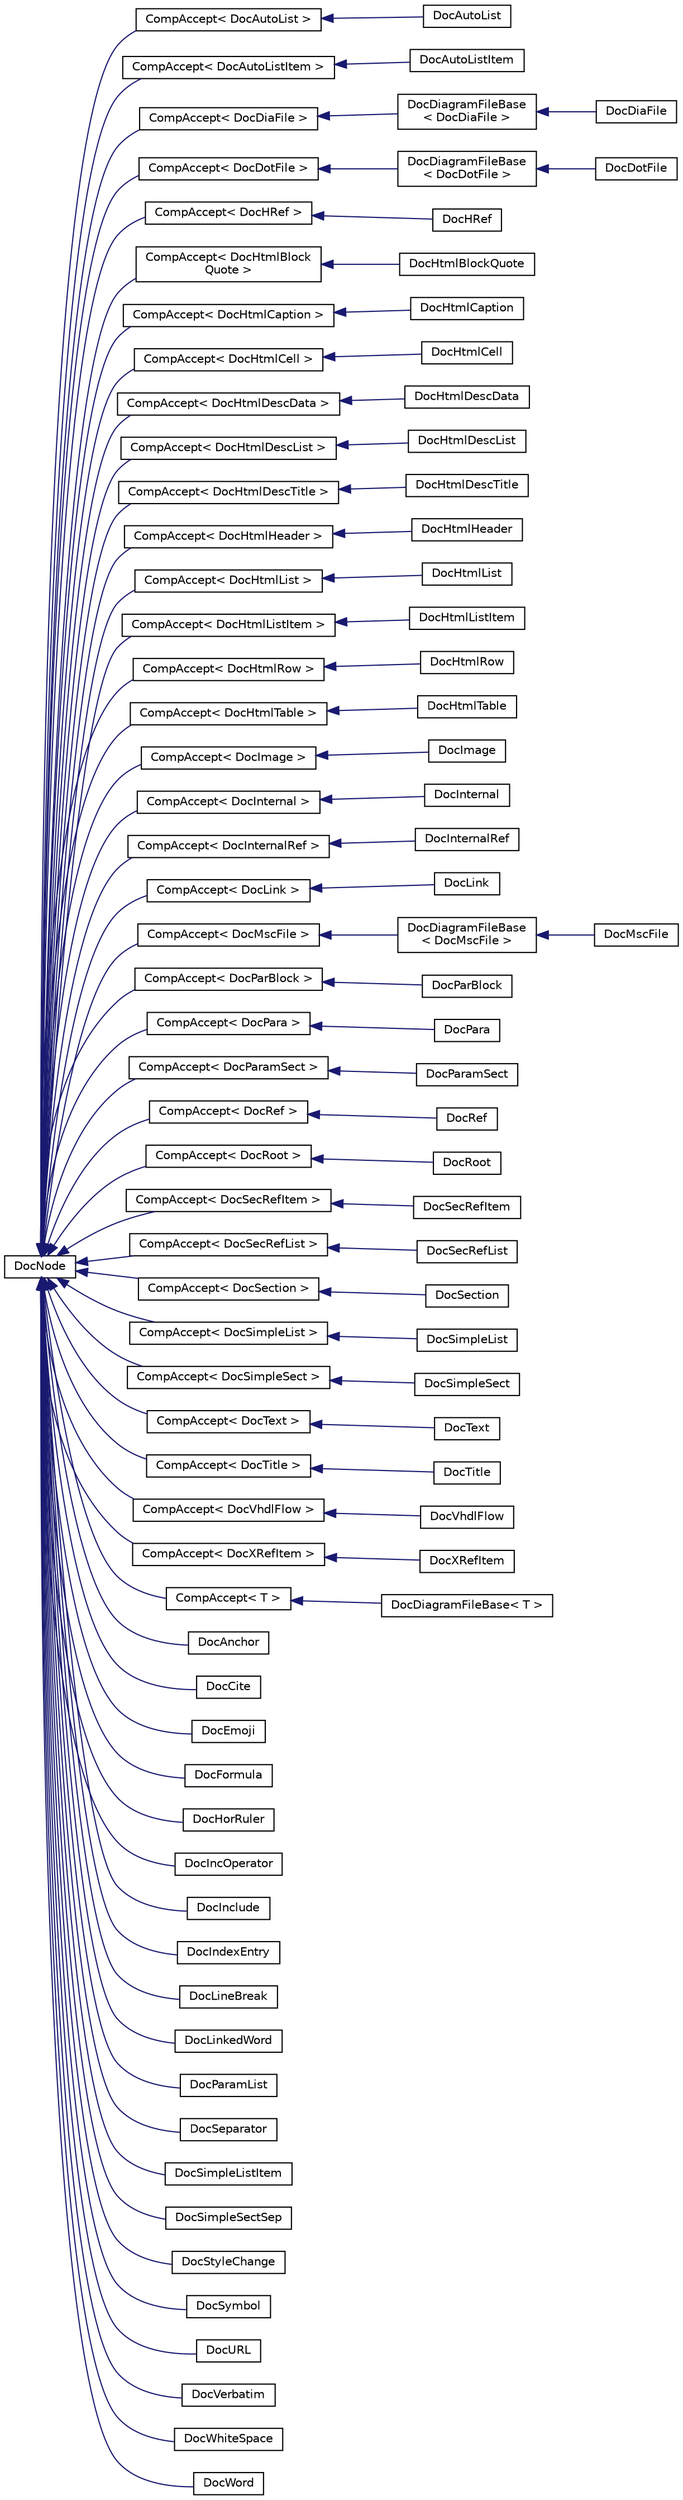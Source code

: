 digraph "Graphical Class Hierarchy"
{
 // LATEX_PDF_SIZE
  edge [fontname="Helvetica",fontsize="10",labelfontname="Helvetica",labelfontsize="10"];
  node [fontname="Helvetica",fontsize="10",shape=record];
  rankdir="LR";
  Node0 [label="DocNode",height=0.2,width=0.4,color="black", fillcolor="white", style="filled",URL="$classDocNode.html",tooltip=" "];
  Node0 -> Node1 [dir="back",color="midnightblue",fontsize="10",style="solid",fontname="Helvetica"];
  Node1 [label="CompAccept\< DocAutoList \>",height=0.2,width=0.4,color="black", fillcolor="white", style="filled",URL="$classCompAccept.html",tooltip=" "];
  Node1 -> Node2 [dir="back",color="midnightblue",fontsize="10",style="solid",fontname="Helvetica"];
  Node2 [label="DocAutoList",height=0.2,width=0.4,color="black", fillcolor="white", style="filled",URL="$classDocAutoList.html",tooltip=" "];
  Node0 -> Node3 [dir="back",color="midnightblue",fontsize="10",style="solid",fontname="Helvetica"];
  Node3 [label="CompAccept\< DocAutoListItem \>",height=0.2,width=0.4,color="black", fillcolor="white", style="filled",URL="$classCompAccept.html",tooltip=" "];
  Node3 -> Node4 [dir="back",color="midnightblue",fontsize="10",style="solid",fontname="Helvetica"];
  Node4 [label="DocAutoListItem",height=0.2,width=0.4,color="black", fillcolor="white", style="filled",URL="$classDocAutoListItem.html",tooltip=" "];
  Node0 -> Node5 [dir="back",color="midnightblue",fontsize="10",style="solid",fontname="Helvetica"];
  Node5 [label="CompAccept\< DocDiaFile \>",height=0.2,width=0.4,color="black", fillcolor="white", style="filled",URL="$classCompAccept.html",tooltip=" "];
  Node5 -> Node6 [dir="back",color="midnightblue",fontsize="10",style="solid",fontname="Helvetica"];
  Node6 [label="DocDiagramFileBase\l\< DocDiaFile \>",height=0.2,width=0.4,color="black", fillcolor="white", style="filled",URL="$classDocDiagramFileBase.html",tooltip=" "];
  Node6 -> Node7 [dir="back",color="midnightblue",fontsize="10",style="solid",fontname="Helvetica"];
  Node7 [label="DocDiaFile",height=0.2,width=0.4,color="black", fillcolor="white", style="filled",URL="$classDocDiaFile.html",tooltip=" "];
  Node0 -> Node8 [dir="back",color="midnightblue",fontsize="10",style="solid",fontname="Helvetica"];
  Node8 [label="CompAccept\< DocDotFile \>",height=0.2,width=0.4,color="black", fillcolor="white", style="filled",URL="$classCompAccept.html",tooltip=" "];
  Node8 -> Node9 [dir="back",color="midnightblue",fontsize="10",style="solid",fontname="Helvetica"];
  Node9 [label="DocDiagramFileBase\l\< DocDotFile \>",height=0.2,width=0.4,color="black", fillcolor="white", style="filled",URL="$classDocDiagramFileBase.html",tooltip=" "];
  Node9 -> Node10 [dir="back",color="midnightblue",fontsize="10",style="solid",fontname="Helvetica"];
  Node10 [label="DocDotFile",height=0.2,width=0.4,color="black", fillcolor="white", style="filled",URL="$classDocDotFile.html",tooltip=" "];
  Node0 -> Node11 [dir="back",color="midnightblue",fontsize="10",style="solid",fontname="Helvetica"];
  Node11 [label="CompAccept\< DocHRef \>",height=0.2,width=0.4,color="black", fillcolor="white", style="filled",URL="$classCompAccept.html",tooltip=" "];
  Node11 -> Node12 [dir="back",color="midnightblue",fontsize="10",style="solid",fontname="Helvetica"];
  Node12 [label="DocHRef",height=0.2,width=0.4,color="black", fillcolor="white", style="filled",URL="$classDocHRef.html",tooltip=" "];
  Node0 -> Node13 [dir="back",color="midnightblue",fontsize="10",style="solid",fontname="Helvetica"];
  Node13 [label="CompAccept\< DocHtmlBlock\lQuote \>",height=0.2,width=0.4,color="black", fillcolor="white", style="filled",URL="$classCompAccept.html",tooltip=" "];
  Node13 -> Node14 [dir="back",color="midnightblue",fontsize="10",style="solid",fontname="Helvetica"];
  Node14 [label="DocHtmlBlockQuote",height=0.2,width=0.4,color="black", fillcolor="white", style="filled",URL="$classDocHtmlBlockQuote.html",tooltip=" "];
  Node0 -> Node15 [dir="back",color="midnightblue",fontsize="10",style="solid",fontname="Helvetica"];
  Node15 [label="CompAccept\< DocHtmlCaption \>",height=0.2,width=0.4,color="black", fillcolor="white", style="filled",URL="$classCompAccept.html",tooltip=" "];
  Node15 -> Node16 [dir="back",color="midnightblue",fontsize="10",style="solid",fontname="Helvetica"];
  Node16 [label="DocHtmlCaption",height=0.2,width=0.4,color="black", fillcolor="white", style="filled",URL="$classDocHtmlCaption.html",tooltip=" "];
  Node0 -> Node17 [dir="back",color="midnightblue",fontsize="10",style="solid",fontname="Helvetica"];
  Node17 [label="CompAccept\< DocHtmlCell \>",height=0.2,width=0.4,color="black", fillcolor="white", style="filled",URL="$classCompAccept.html",tooltip=" "];
  Node17 -> Node18 [dir="back",color="midnightblue",fontsize="10",style="solid",fontname="Helvetica"];
  Node18 [label="DocHtmlCell",height=0.2,width=0.4,color="black", fillcolor="white", style="filled",URL="$classDocHtmlCell.html",tooltip=" "];
  Node0 -> Node19 [dir="back",color="midnightblue",fontsize="10",style="solid",fontname="Helvetica"];
  Node19 [label="CompAccept\< DocHtmlDescData \>",height=0.2,width=0.4,color="black", fillcolor="white", style="filled",URL="$classCompAccept.html",tooltip=" "];
  Node19 -> Node20 [dir="back",color="midnightblue",fontsize="10",style="solid",fontname="Helvetica"];
  Node20 [label="DocHtmlDescData",height=0.2,width=0.4,color="black", fillcolor="white", style="filled",URL="$classDocHtmlDescData.html",tooltip=" "];
  Node0 -> Node21 [dir="back",color="midnightblue",fontsize="10",style="solid",fontname="Helvetica"];
  Node21 [label="CompAccept\< DocHtmlDescList \>",height=0.2,width=0.4,color="black", fillcolor="white", style="filled",URL="$classCompAccept.html",tooltip=" "];
  Node21 -> Node22 [dir="back",color="midnightblue",fontsize="10",style="solid",fontname="Helvetica"];
  Node22 [label="DocHtmlDescList",height=0.2,width=0.4,color="black", fillcolor="white", style="filled",URL="$classDocHtmlDescList.html",tooltip=" "];
  Node0 -> Node23 [dir="back",color="midnightblue",fontsize="10",style="solid",fontname="Helvetica"];
  Node23 [label="CompAccept\< DocHtmlDescTitle \>",height=0.2,width=0.4,color="black", fillcolor="white", style="filled",URL="$classCompAccept.html",tooltip=" "];
  Node23 -> Node24 [dir="back",color="midnightblue",fontsize="10",style="solid",fontname="Helvetica"];
  Node24 [label="DocHtmlDescTitle",height=0.2,width=0.4,color="black", fillcolor="white", style="filled",URL="$classDocHtmlDescTitle.html",tooltip=" "];
  Node0 -> Node25 [dir="back",color="midnightblue",fontsize="10",style="solid",fontname="Helvetica"];
  Node25 [label="CompAccept\< DocHtmlHeader \>",height=0.2,width=0.4,color="black", fillcolor="white", style="filled",URL="$classCompAccept.html",tooltip=" "];
  Node25 -> Node26 [dir="back",color="midnightblue",fontsize="10",style="solid",fontname="Helvetica"];
  Node26 [label="DocHtmlHeader",height=0.2,width=0.4,color="black", fillcolor="white", style="filled",URL="$classDocHtmlHeader.html",tooltip=" "];
  Node0 -> Node27 [dir="back",color="midnightblue",fontsize="10",style="solid",fontname="Helvetica"];
  Node27 [label="CompAccept\< DocHtmlList \>",height=0.2,width=0.4,color="black", fillcolor="white", style="filled",URL="$classCompAccept.html",tooltip=" "];
  Node27 -> Node28 [dir="back",color="midnightblue",fontsize="10",style="solid",fontname="Helvetica"];
  Node28 [label="DocHtmlList",height=0.2,width=0.4,color="black", fillcolor="white", style="filled",URL="$classDocHtmlList.html",tooltip=" "];
  Node0 -> Node29 [dir="back",color="midnightblue",fontsize="10",style="solid",fontname="Helvetica"];
  Node29 [label="CompAccept\< DocHtmlListItem \>",height=0.2,width=0.4,color="black", fillcolor="white", style="filled",URL="$classCompAccept.html",tooltip=" "];
  Node29 -> Node30 [dir="back",color="midnightblue",fontsize="10",style="solid",fontname="Helvetica"];
  Node30 [label="DocHtmlListItem",height=0.2,width=0.4,color="black", fillcolor="white", style="filled",URL="$classDocHtmlListItem.html",tooltip=" "];
  Node0 -> Node31 [dir="back",color="midnightblue",fontsize="10",style="solid",fontname="Helvetica"];
  Node31 [label="CompAccept\< DocHtmlRow \>",height=0.2,width=0.4,color="black", fillcolor="white", style="filled",URL="$classCompAccept.html",tooltip=" "];
  Node31 -> Node32 [dir="back",color="midnightblue",fontsize="10",style="solid",fontname="Helvetica"];
  Node32 [label="DocHtmlRow",height=0.2,width=0.4,color="black", fillcolor="white", style="filled",URL="$classDocHtmlRow.html",tooltip=" "];
  Node0 -> Node33 [dir="back",color="midnightblue",fontsize="10",style="solid",fontname="Helvetica"];
  Node33 [label="CompAccept\< DocHtmlTable \>",height=0.2,width=0.4,color="black", fillcolor="white", style="filled",URL="$classCompAccept.html",tooltip=" "];
  Node33 -> Node34 [dir="back",color="midnightblue",fontsize="10",style="solid",fontname="Helvetica"];
  Node34 [label="DocHtmlTable",height=0.2,width=0.4,color="black", fillcolor="white", style="filled",URL="$classDocHtmlTable.html",tooltip=" "];
  Node0 -> Node35 [dir="back",color="midnightblue",fontsize="10",style="solid",fontname="Helvetica"];
  Node35 [label="CompAccept\< DocImage \>",height=0.2,width=0.4,color="black", fillcolor="white", style="filled",URL="$classCompAccept.html",tooltip=" "];
  Node35 -> Node36 [dir="back",color="midnightblue",fontsize="10",style="solid",fontname="Helvetica"];
  Node36 [label="DocImage",height=0.2,width=0.4,color="black", fillcolor="white", style="filled",URL="$classDocImage.html",tooltip=" "];
  Node0 -> Node37 [dir="back",color="midnightblue",fontsize="10",style="solid",fontname="Helvetica"];
  Node37 [label="CompAccept\< DocInternal \>",height=0.2,width=0.4,color="black", fillcolor="white", style="filled",URL="$classCompAccept.html",tooltip=" "];
  Node37 -> Node38 [dir="back",color="midnightblue",fontsize="10",style="solid",fontname="Helvetica"];
  Node38 [label="DocInternal",height=0.2,width=0.4,color="black", fillcolor="white", style="filled",URL="$classDocInternal.html",tooltip=" "];
  Node0 -> Node39 [dir="back",color="midnightblue",fontsize="10",style="solid",fontname="Helvetica"];
  Node39 [label="CompAccept\< DocInternalRef \>",height=0.2,width=0.4,color="black", fillcolor="white", style="filled",URL="$classCompAccept.html",tooltip=" "];
  Node39 -> Node40 [dir="back",color="midnightblue",fontsize="10",style="solid",fontname="Helvetica"];
  Node40 [label="DocInternalRef",height=0.2,width=0.4,color="black", fillcolor="white", style="filled",URL="$classDocInternalRef.html",tooltip=" "];
  Node0 -> Node41 [dir="back",color="midnightblue",fontsize="10",style="solid",fontname="Helvetica"];
  Node41 [label="CompAccept\< DocLink \>",height=0.2,width=0.4,color="black", fillcolor="white", style="filled",URL="$classCompAccept.html",tooltip=" "];
  Node41 -> Node42 [dir="back",color="midnightblue",fontsize="10",style="solid",fontname="Helvetica"];
  Node42 [label="DocLink",height=0.2,width=0.4,color="black", fillcolor="white", style="filled",URL="$classDocLink.html",tooltip=" "];
  Node0 -> Node43 [dir="back",color="midnightblue",fontsize="10",style="solid",fontname="Helvetica"];
  Node43 [label="CompAccept\< DocMscFile \>",height=0.2,width=0.4,color="black", fillcolor="white", style="filled",URL="$classCompAccept.html",tooltip=" "];
  Node43 -> Node44 [dir="back",color="midnightblue",fontsize="10",style="solid",fontname="Helvetica"];
  Node44 [label="DocDiagramFileBase\l\< DocMscFile \>",height=0.2,width=0.4,color="black", fillcolor="white", style="filled",URL="$classDocDiagramFileBase.html",tooltip=" "];
  Node44 -> Node45 [dir="back",color="midnightblue",fontsize="10",style="solid",fontname="Helvetica"];
  Node45 [label="DocMscFile",height=0.2,width=0.4,color="black", fillcolor="white", style="filled",URL="$classDocMscFile.html",tooltip=" "];
  Node0 -> Node46 [dir="back",color="midnightblue",fontsize="10",style="solid",fontname="Helvetica"];
  Node46 [label="CompAccept\< DocParBlock \>",height=0.2,width=0.4,color="black", fillcolor="white", style="filled",URL="$classCompAccept.html",tooltip=" "];
  Node46 -> Node47 [dir="back",color="midnightblue",fontsize="10",style="solid",fontname="Helvetica"];
  Node47 [label="DocParBlock",height=0.2,width=0.4,color="black", fillcolor="white", style="filled",URL="$classDocParBlock.html",tooltip=" "];
  Node0 -> Node48 [dir="back",color="midnightblue",fontsize="10",style="solid",fontname="Helvetica"];
  Node48 [label="CompAccept\< DocPara \>",height=0.2,width=0.4,color="black", fillcolor="white", style="filled",URL="$classCompAccept.html",tooltip=" "];
  Node48 -> Node49 [dir="back",color="midnightblue",fontsize="10",style="solid",fontname="Helvetica"];
  Node49 [label="DocPara",height=0.2,width=0.4,color="black", fillcolor="white", style="filled",URL="$classDocPara.html",tooltip=" "];
  Node0 -> Node50 [dir="back",color="midnightblue",fontsize="10",style="solid",fontname="Helvetica"];
  Node50 [label="CompAccept\< DocParamSect \>",height=0.2,width=0.4,color="black", fillcolor="white", style="filled",URL="$classCompAccept.html",tooltip=" "];
  Node50 -> Node51 [dir="back",color="midnightblue",fontsize="10",style="solid",fontname="Helvetica"];
  Node51 [label="DocParamSect",height=0.2,width=0.4,color="black", fillcolor="white", style="filled",URL="$classDocParamSect.html",tooltip=" "];
  Node0 -> Node52 [dir="back",color="midnightblue",fontsize="10",style="solid",fontname="Helvetica"];
  Node52 [label="CompAccept\< DocRef \>",height=0.2,width=0.4,color="black", fillcolor="white", style="filled",URL="$classCompAccept.html",tooltip=" "];
  Node52 -> Node53 [dir="back",color="midnightblue",fontsize="10",style="solid",fontname="Helvetica"];
  Node53 [label="DocRef",height=0.2,width=0.4,color="black", fillcolor="white", style="filled",URL="$classDocRef.html",tooltip=" "];
  Node0 -> Node54 [dir="back",color="midnightblue",fontsize="10",style="solid",fontname="Helvetica"];
  Node54 [label="CompAccept\< DocRoot \>",height=0.2,width=0.4,color="black", fillcolor="white", style="filled",URL="$classCompAccept.html",tooltip=" "];
  Node54 -> Node55 [dir="back",color="midnightblue",fontsize="10",style="solid",fontname="Helvetica"];
  Node55 [label="DocRoot",height=0.2,width=0.4,color="black", fillcolor="white", style="filled",URL="$classDocRoot.html",tooltip=" "];
  Node0 -> Node56 [dir="back",color="midnightblue",fontsize="10",style="solid",fontname="Helvetica"];
  Node56 [label="CompAccept\< DocSecRefItem \>",height=0.2,width=0.4,color="black", fillcolor="white", style="filled",URL="$classCompAccept.html",tooltip=" "];
  Node56 -> Node57 [dir="back",color="midnightblue",fontsize="10",style="solid",fontname="Helvetica"];
  Node57 [label="DocSecRefItem",height=0.2,width=0.4,color="black", fillcolor="white", style="filled",URL="$classDocSecRefItem.html",tooltip=" "];
  Node0 -> Node58 [dir="back",color="midnightblue",fontsize="10",style="solid",fontname="Helvetica"];
  Node58 [label="CompAccept\< DocSecRefList \>",height=0.2,width=0.4,color="black", fillcolor="white", style="filled",URL="$classCompAccept.html",tooltip=" "];
  Node58 -> Node59 [dir="back",color="midnightblue",fontsize="10",style="solid",fontname="Helvetica"];
  Node59 [label="DocSecRefList",height=0.2,width=0.4,color="black", fillcolor="white", style="filled",URL="$classDocSecRefList.html",tooltip=" "];
  Node0 -> Node60 [dir="back",color="midnightblue",fontsize="10",style="solid",fontname="Helvetica"];
  Node60 [label="CompAccept\< DocSection \>",height=0.2,width=0.4,color="black", fillcolor="white", style="filled",URL="$classCompAccept.html",tooltip=" "];
  Node60 -> Node61 [dir="back",color="midnightblue",fontsize="10",style="solid",fontname="Helvetica"];
  Node61 [label="DocSection",height=0.2,width=0.4,color="black", fillcolor="white", style="filled",URL="$classDocSection.html",tooltip=" "];
  Node0 -> Node62 [dir="back",color="midnightblue",fontsize="10",style="solid",fontname="Helvetica"];
  Node62 [label="CompAccept\< DocSimpleList \>",height=0.2,width=0.4,color="black", fillcolor="white", style="filled",URL="$classCompAccept.html",tooltip=" "];
  Node62 -> Node63 [dir="back",color="midnightblue",fontsize="10",style="solid",fontname="Helvetica"];
  Node63 [label="DocSimpleList",height=0.2,width=0.4,color="black", fillcolor="white", style="filled",URL="$classDocSimpleList.html",tooltip=" "];
  Node0 -> Node64 [dir="back",color="midnightblue",fontsize="10",style="solid",fontname="Helvetica"];
  Node64 [label="CompAccept\< DocSimpleSect \>",height=0.2,width=0.4,color="black", fillcolor="white", style="filled",URL="$classCompAccept.html",tooltip=" "];
  Node64 -> Node65 [dir="back",color="midnightblue",fontsize="10",style="solid",fontname="Helvetica"];
  Node65 [label="DocSimpleSect",height=0.2,width=0.4,color="black", fillcolor="white", style="filled",URL="$classDocSimpleSect.html",tooltip=" "];
  Node0 -> Node66 [dir="back",color="midnightblue",fontsize="10",style="solid",fontname="Helvetica"];
  Node66 [label="CompAccept\< DocText \>",height=0.2,width=0.4,color="black", fillcolor="white", style="filled",URL="$classCompAccept.html",tooltip=" "];
  Node66 -> Node67 [dir="back",color="midnightblue",fontsize="10",style="solid",fontname="Helvetica"];
  Node67 [label="DocText",height=0.2,width=0.4,color="black", fillcolor="white", style="filled",URL="$classDocText.html",tooltip=" "];
  Node0 -> Node68 [dir="back",color="midnightblue",fontsize="10",style="solid",fontname="Helvetica"];
  Node68 [label="CompAccept\< DocTitle \>",height=0.2,width=0.4,color="black", fillcolor="white", style="filled",URL="$classCompAccept.html",tooltip=" "];
  Node68 -> Node69 [dir="back",color="midnightblue",fontsize="10",style="solid",fontname="Helvetica"];
  Node69 [label="DocTitle",height=0.2,width=0.4,color="black", fillcolor="white", style="filled",URL="$classDocTitle.html",tooltip=" "];
  Node0 -> Node70 [dir="back",color="midnightblue",fontsize="10",style="solid",fontname="Helvetica"];
  Node70 [label="CompAccept\< DocVhdlFlow \>",height=0.2,width=0.4,color="black", fillcolor="white", style="filled",URL="$classCompAccept.html",tooltip=" "];
  Node70 -> Node71 [dir="back",color="midnightblue",fontsize="10",style="solid",fontname="Helvetica"];
  Node71 [label="DocVhdlFlow",height=0.2,width=0.4,color="black", fillcolor="white", style="filled",URL="$classDocVhdlFlow.html",tooltip=" "];
  Node0 -> Node72 [dir="back",color="midnightblue",fontsize="10",style="solid",fontname="Helvetica"];
  Node72 [label="CompAccept\< DocXRefItem \>",height=0.2,width=0.4,color="black", fillcolor="white", style="filled",URL="$classCompAccept.html",tooltip=" "];
  Node72 -> Node73 [dir="back",color="midnightblue",fontsize="10",style="solid",fontname="Helvetica"];
  Node73 [label="DocXRefItem",height=0.2,width=0.4,color="black", fillcolor="white", style="filled",URL="$classDocXRefItem.html",tooltip=" "];
  Node0 -> Node74 [dir="back",color="midnightblue",fontsize="10",style="solid",fontname="Helvetica"];
  Node74 [label="CompAccept\< T \>",height=0.2,width=0.4,color="black", fillcolor="white", style="filled",URL="$classCompAccept.html",tooltip=" "];
  Node74 -> Node75 [dir="back",color="midnightblue",fontsize="10",style="solid",fontname="Helvetica"];
  Node75 [label="DocDiagramFileBase\< T \>",height=0.2,width=0.4,color="black", fillcolor="white", style="filled",URL="$classDocDiagramFileBase.html",tooltip=" "];
  Node0 -> Node76 [dir="back",color="midnightblue",fontsize="10",style="solid",fontname="Helvetica"];
  Node76 [label="DocAnchor",height=0.2,width=0.4,color="black", fillcolor="white", style="filled",URL="$classDocAnchor.html",tooltip=" "];
  Node0 -> Node77 [dir="back",color="midnightblue",fontsize="10",style="solid",fontname="Helvetica"];
  Node77 [label="DocCite",height=0.2,width=0.4,color="black", fillcolor="white", style="filled",URL="$classDocCite.html",tooltip=" "];
  Node0 -> Node78 [dir="back",color="midnightblue",fontsize="10",style="solid",fontname="Helvetica"];
  Node78 [label="DocEmoji",height=0.2,width=0.4,color="black", fillcolor="white", style="filled",URL="$classDocEmoji.html",tooltip=" "];
  Node0 -> Node79 [dir="back",color="midnightblue",fontsize="10",style="solid",fontname="Helvetica"];
  Node79 [label="DocFormula",height=0.2,width=0.4,color="black", fillcolor="white", style="filled",URL="$classDocFormula.html",tooltip=" "];
  Node0 -> Node80 [dir="back",color="midnightblue",fontsize="10",style="solid",fontname="Helvetica"];
  Node80 [label="DocHorRuler",height=0.2,width=0.4,color="black", fillcolor="white", style="filled",URL="$classDocHorRuler.html",tooltip=" "];
  Node0 -> Node81 [dir="back",color="midnightblue",fontsize="10",style="solid",fontname="Helvetica"];
  Node81 [label="DocIncOperator",height=0.2,width=0.4,color="black", fillcolor="white", style="filled",URL="$classDocIncOperator.html",tooltip=" "];
  Node0 -> Node82 [dir="back",color="midnightblue",fontsize="10",style="solid",fontname="Helvetica"];
  Node82 [label="DocInclude",height=0.2,width=0.4,color="black", fillcolor="white", style="filled",URL="$classDocInclude.html",tooltip=" "];
  Node0 -> Node83 [dir="back",color="midnightblue",fontsize="10",style="solid",fontname="Helvetica"];
  Node83 [label="DocIndexEntry",height=0.2,width=0.4,color="black", fillcolor="white", style="filled",URL="$classDocIndexEntry.html",tooltip=" "];
  Node0 -> Node84 [dir="back",color="midnightblue",fontsize="10",style="solid",fontname="Helvetica"];
  Node84 [label="DocLineBreak",height=0.2,width=0.4,color="black", fillcolor="white", style="filled",URL="$classDocLineBreak.html",tooltip=" "];
  Node0 -> Node85 [dir="back",color="midnightblue",fontsize="10",style="solid",fontname="Helvetica"];
  Node85 [label="DocLinkedWord",height=0.2,width=0.4,color="black", fillcolor="white", style="filled",URL="$classDocLinkedWord.html",tooltip=" "];
  Node0 -> Node86 [dir="back",color="midnightblue",fontsize="10",style="solid",fontname="Helvetica"];
  Node86 [label="DocParamList",height=0.2,width=0.4,color="black", fillcolor="white", style="filled",URL="$classDocParamList.html",tooltip=" "];
  Node0 -> Node87 [dir="back",color="midnightblue",fontsize="10",style="solid",fontname="Helvetica"];
  Node87 [label="DocSeparator",height=0.2,width=0.4,color="black", fillcolor="white", style="filled",URL="$classDocSeparator.html",tooltip=" "];
  Node0 -> Node88 [dir="back",color="midnightblue",fontsize="10",style="solid",fontname="Helvetica"];
  Node88 [label="DocSimpleListItem",height=0.2,width=0.4,color="black", fillcolor="white", style="filled",URL="$classDocSimpleListItem.html",tooltip=" "];
  Node0 -> Node89 [dir="back",color="midnightblue",fontsize="10",style="solid",fontname="Helvetica"];
  Node89 [label="DocSimpleSectSep",height=0.2,width=0.4,color="black", fillcolor="white", style="filled",URL="$classDocSimpleSectSep.html",tooltip=" "];
  Node0 -> Node90 [dir="back",color="midnightblue",fontsize="10",style="solid",fontname="Helvetica"];
  Node90 [label="DocStyleChange",height=0.2,width=0.4,color="black", fillcolor="white", style="filled",URL="$classDocStyleChange.html",tooltip=" "];
  Node0 -> Node91 [dir="back",color="midnightblue",fontsize="10",style="solid",fontname="Helvetica"];
  Node91 [label="DocSymbol",height=0.2,width=0.4,color="black", fillcolor="white", style="filled",URL="$classDocSymbol.html",tooltip=" "];
  Node0 -> Node92 [dir="back",color="midnightblue",fontsize="10",style="solid",fontname="Helvetica"];
  Node92 [label="DocURL",height=0.2,width=0.4,color="black", fillcolor="white", style="filled",URL="$classDocURL.html",tooltip=" "];
  Node0 -> Node93 [dir="back",color="midnightblue",fontsize="10",style="solid",fontname="Helvetica"];
  Node93 [label="DocVerbatim",height=0.2,width=0.4,color="black", fillcolor="white", style="filled",URL="$classDocVerbatim.html",tooltip=" "];
  Node0 -> Node94 [dir="back",color="midnightblue",fontsize="10",style="solid",fontname="Helvetica"];
  Node94 [label="DocWhiteSpace",height=0.2,width=0.4,color="black", fillcolor="white", style="filled",URL="$classDocWhiteSpace.html",tooltip=" "];
  Node0 -> Node95 [dir="back",color="midnightblue",fontsize="10",style="solid",fontname="Helvetica"];
  Node95 [label="DocWord",height=0.2,width=0.4,color="black", fillcolor="white", style="filled",URL="$classDocWord.html",tooltip=" "];
}
